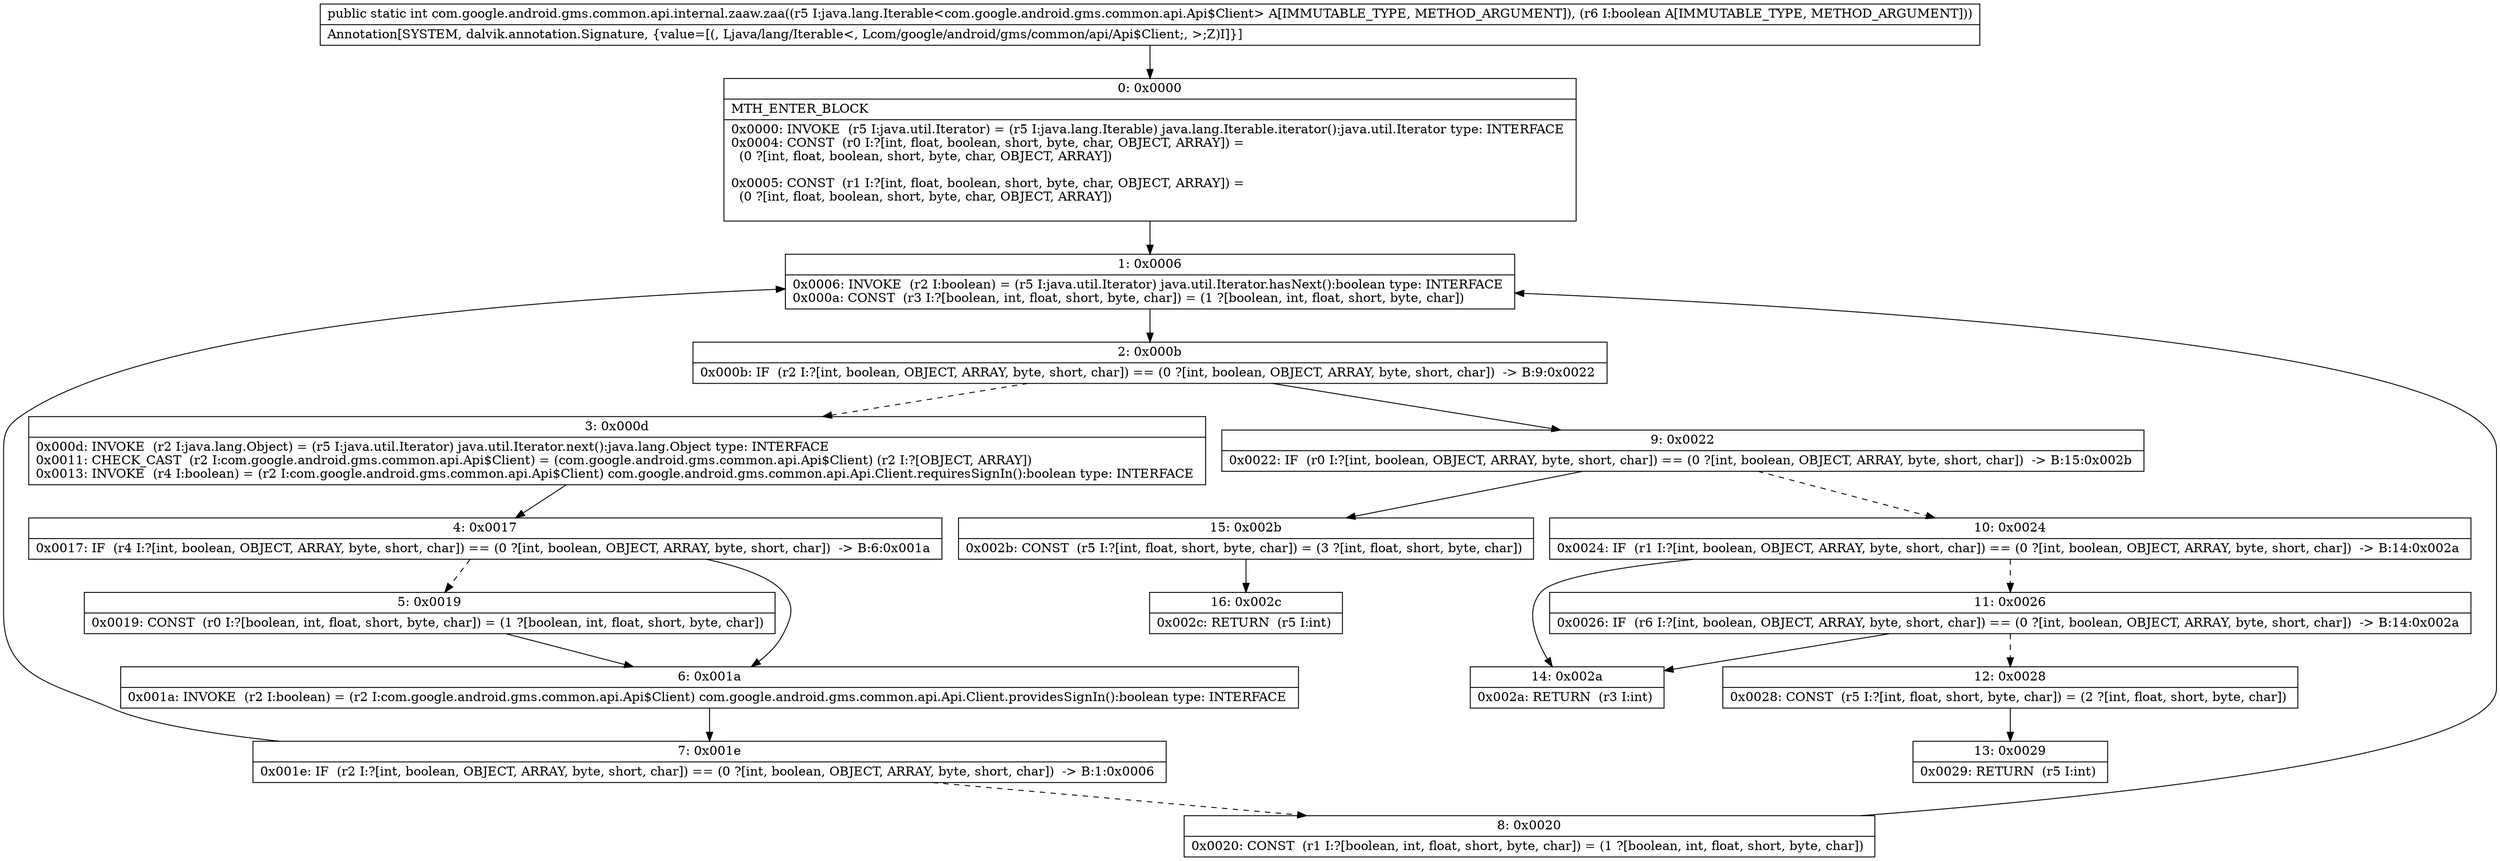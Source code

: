 digraph "CFG forcom.google.android.gms.common.api.internal.zaaw.zaa(Ljava\/lang\/Iterable;Z)I" {
Node_0 [shape=record,label="{0\:\ 0x0000|MTH_ENTER_BLOCK\l|0x0000: INVOKE  (r5 I:java.util.Iterator) = (r5 I:java.lang.Iterable) java.lang.Iterable.iterator():java.util.Iterator type: INTERFACE \l0x0004: CONST  (r0 I:?[int, float, boolean, short, byte, char, OBJECT, ARRAY]) = \l  (0 ?[int, float, boolean, short, byte, char, OBJECT, ARRAY])\l \l0x0005: CONST  (r1 I:?[int, float, boolean, short, byte, char, OBJECT, ARRAY]) = \l  (0 ?[int, float, boolean, short, byte, char, OBJECT, ARRAY])\l \l}"];
Node_1 [shape=record,label="{1\:\ 0x0006|0x0006: INVOKE  (r2 I:boolean) = (r5 I:java.util.Iterator) java.util.Iterator.hasNext():boolean type: INTERFACE \l0x000a: CONST  (r3 I:?[boolean, int, float, short, byte, char]) = (1 ?[boolean, int, float, short, byte, char]) \l}"];
Node_2 [shape=record,label="{2\:\ 0x000b|0x000b: IF  (r2 I:?[int, boolean, OBJECT, ARRAY, byte, short, char]) == (0 ?[int, boolean, OBJECT, ARRAY, byte, short, char])  \-\> B:9:0x0022 \l}"];
Node_3 [shape=record,label="{3\:\ 0x000d|0x000d: INVOKE  (r2 I:java.lang.Object) = (r5 I:java.util.Iterator) java.util.Iterator.next():java.lang.Object type: INTERFACE \l0x0011: CHECK_CAST  (r2 I:com.google.android.gms.common.api.Api$Client) = (com.google.android.gms.common.api.Api$Client) (r2 I:?[OBJECT, ARRAY]) \l0x0013: INVOKE  (r4 I:boolean) = (r2 I:com.google.android.gms.common.api.Api$Client) com.google.android.gms.common.api.Api.Client.requiresSignIn():boolean type: INTERFACE \l}"];
Node_4 [shape=record,label="{4\:\ 0x0017|0x0017: IF  (r4 I:?[int, boolean, OBJECT, ARRAY, byte, short, char]) == (0 ?[int, boolean, OBJECT, ARRAY, byte, short, char])  \-\> B:6:0x001a \l}"];
Node_5 [shape=record,label="{5\:\ 0x0019|0x0019: CONST  (r0 I:?[boolean, int, float, short, byte, char]) = (1 ?[boolean, int, float, short, byte, char]) \l}"];
Node_6 [shape=record,label="{6\:\ 0x001a|0x001a: INVOKE  (r2 I:boolean) = (r2 I:com.google.android.gms.common.api.Api$Client) com.google.android.gms.common.api.Api.Client.providesSignIn():boolean type: INTERFACE \l}"];
Node_7 [shape=record,label="{7\:\ 0x001e|0x001e: IF  (r2 I:?[int, boolean, OBJECT, ARRAY, byte, short, char]) == (0 ?[int, boolean, OBJECT, ARRAY, byte, short, char])  \-\> B:1:0x0006 \l}"];
Node_8 [shape=record,label="{8\:\ 0x0020|0x0020: CONST  (r1 I:?[boolean, int, float, short, byte, char]) = (1 ?[boolean, int, float, short, byte, char]) \l}"];
Node_9 [shape=record,label="{9\:\ 0x0022|0x0022: IF  (r0 I:?[int, boolean, OBJECT, ARRAY, byte, short, char]) == (0 ?[int, boolean, OBJECT, ARRAY, byte, short, char])  \-\> B:15:0x002b \l}"];
Node_10 [shape=record,label="{10\:\ 0x0024|0x0024: IF  (r1 I:?[int, boolean, OBJECT, ARRAY, byte, short, char]) == (0 ?[int, boolean, OBJECT, ARRAY, byte, short, char])  \-\> B:14:0x002a \l}"];
Node_11 [shape=record,label="{11\:\ 0x0026|0x0026: IF  (r6 I:?[int, boolean, OBJECT, ARRAY, byte, short, char]) == (0 ?[int, boolean, OBJECT, ARRAY, byte, short, char])  \-\> B:14:0x002a \l}"];
Node_12 [shape=record,label="{12\:\ 0x0028|0x0028: CONST  (r5 I:?[int, float, short, byte, char]) = (2 ?[int, float, short, byte, char]) \l}"];
Node_13 [shape=record,label="{13\:\ 0x0029|0x0029: RETURN  (r5 I:int) \l}"];
Node_14 [shape=record,label="{14\:\ 0x002a|0x002a: RETURN  (r3 I:int) \l}"];
Node_15 [shape=record,label="{15\:\ 0x002b|0x002b: CONST  (r5 I:?[int, float, short, byte, char]) = (3 ?[int, float, short, byte, char]) \l}"];
Node_16 [shape=record,label="{16\:\ 0x002c|0x002c: RETURN  (r5 I:int) \l}"];
MethodNode[shape=record,label="{public static int com.google.android.gms.common.api.internal.zaaw.zaa((r5 I:java.lang.Iterable\<com.google.android.gms.common.api.Api$Client\> A[IMMUTABLE_TYPE, METHOD_ARGUMENT]), (r6 I:boolean A[IMMUTABLE_TYPE, METHOD_ARGUMENT]))  | Annotation[SYSTEM, dalvik.annotation.Signature, \{value=[(, Ljava\/lang\/Iterable\<, Lcom\/google\/android\/gms\/common\/api\/Api$Client;, \>;Z)I]\}]\l}"];
MethodNode -> Node_0;
Node_0 -> Node_1;
Node_1 -> Node_2;
Node_2 -> Node_3[style=dashed];
Node_2 -> Node_9;
Node_3 -> Node_4;
Node_4 -> Node_5[style=dashed];
Node_4 -> Node_6;
Node_5 -> Node_6;
Node_6 -> Node_7;
Node_7 -> Node_1;
Node_7 -> Node_8[style=dashed];
Node_8 -> Node_1;
Node_9 -> Node_10[style=dashed];
Node_9 -> Node_15;
Node_10 -> Node_11[style=dashed];
Node_10 -> Node_14;
Node_11 -> Node_12[style=dashed];
Node_11 -> Node_14;
Node_12 -> Node_13;
Node_15 -> Node_16;
}

